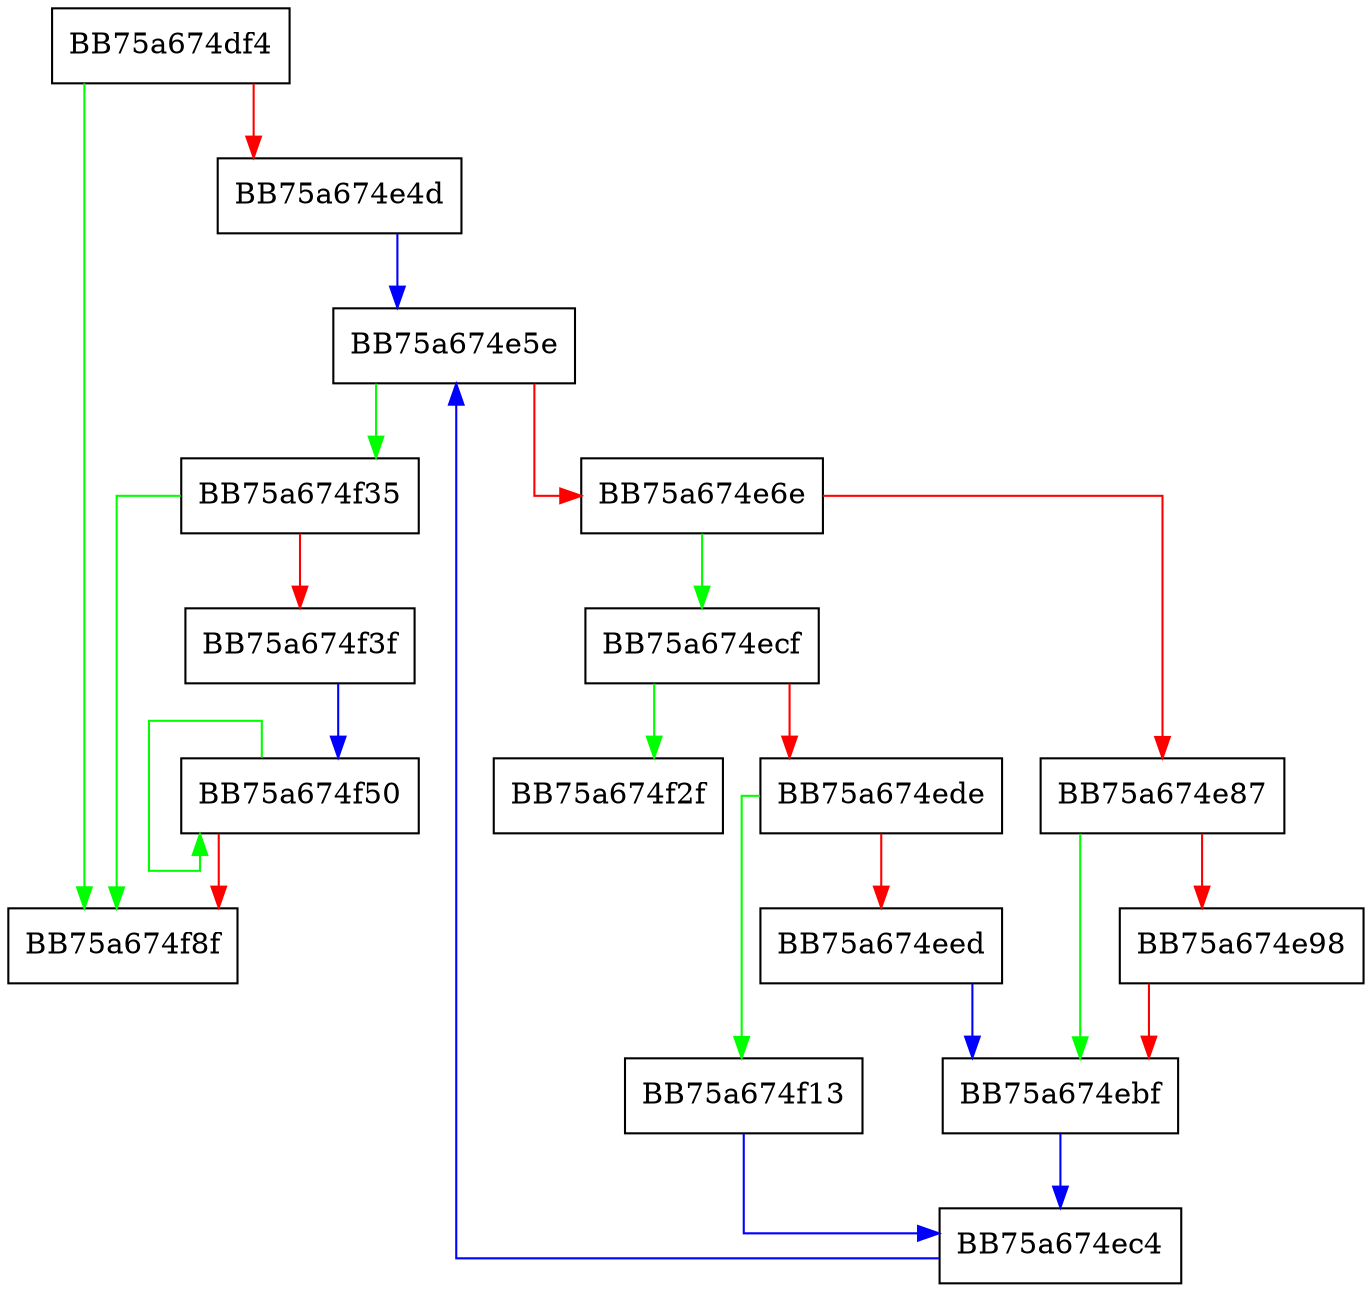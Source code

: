 digraph openStatTable {
  node [shape="box"];
  graph [splines=ortho];
  BB75a674df4 -> BB75a674f8f [color="green"];
  BB75a674df4 -> BB75a674e4d [color="red"];
  BB75a674e4d -> BB75a674e5e [color="blue"];
  BB75a674e5e -> BB75a674f35 [color="green"];
  BB75a674e5e -> BB75a674e6e [color="red"];
  BB75a674e6e -> BB75a674ecf [color="green"];
  BB75a674e6e -> BB75a674e87 [color="red"];
  BB75a674e87 -> BB75a674ebf [color="green"];
  BB75a674e87 -> BB75a674e98 [color="red"];
  BB75a674e98 -> BB75a674ebf [color="red"];
  BB75a674ebf -> BB75a674ec4 [color="blue"];
  BB75a674ec4 -> BB75a674e5e [color="blue"];
  BB75a674ecf -> BB75a674f2f [color="green"];
  BB75a674ecf -> BB75a674ede [color="red"];
  BB75a674ede -> BB75a674f13 [color="green"];
  BB75a674ede -> BB75a674eed [color="red"];
  BB75a674eed -> BB75a674ebf [color="blue"];
  BB75a674f13 -> BB75a674ec4 [color="blue"];
  BB75a674f35 -> BB75a674f8f [color="green"];
  BB75a674f35 -> BB75a674f3f [color="red"];
  BB75a674f3f -> BB75a674f50 [color="blue"];
  BB75a674f50 -> BB75a674f50 [color="green"];
  BB75a674f50 -> BB75a674f8f [color="red"];
}